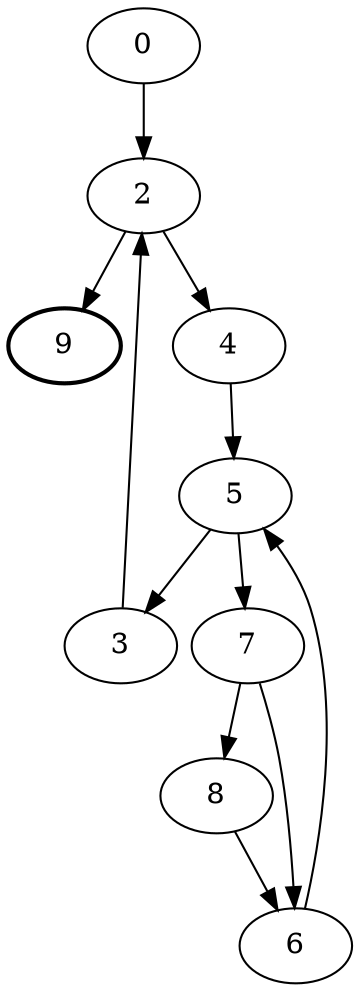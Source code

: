 digraph example
{
	size="7.5,10"; 
	ratio=auto;
	nodesep=0.1;
	0 -> 2;
	2 -> { 9; 4; };
	4 -> 5;
	5 -> { 3; 7; };
    7 -> { 8; 6; };
    8 -> 6;
    6 -> 5;
    3 -> 2;
	9 [style=bold];
}
